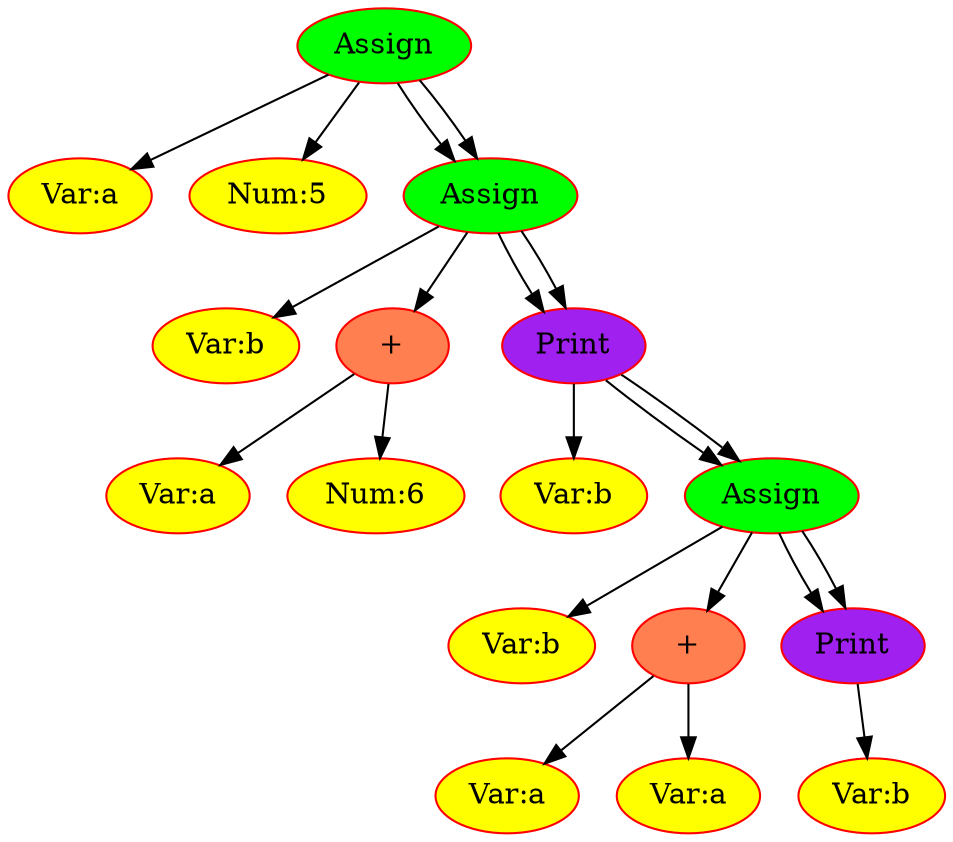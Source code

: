 digraph Dump{node[color=red,fontsize=14, style=filled]
"0x4dfb710" [label = "Assign" fillcolor=green]
"0x4dfb710" -> "0x4dfb610"
"0x4dfb610" [label = "Var:a" fillcolor=yellow]
"0x4dfb710" -> "0x4dfb6a0"
"0x4dfb6a0" [label = "Num:5" fillcolor=yellow]
"0x4dfb710" -> "0x4dfbfe0"
"0x4dfb710" -> "0x4dfbfe0"
"0x4dfbfe0" [label = "Assign" fillcolor=green]
"0x4dfbfe0" -> "0x4dfb830"
"0x4dfb830" [label = "Var:b" fillcolor=yellow]
"0x4dfbfe0" -> "0x4dfbf70"
"0x4dfbf70" [label = "+" fillcolor=coral]
"0x4dfbf70" -> "0x4dfb980"
"0x4dfb980" [label = "Var:a" fillcolor=yellow]
"0x4dfbf70" -> "0x4dfba70"
"0x4dfba70" [label = "Num:6" fillcolor=yellow]
"0x4dfbfe0" -> "0x4dfc1c0"
"0x4dfbfe0" -> "0x4dfc1c0"
"0x4dfc1c0" [label = "Print" fillcolor=purple]
"0x4dfc1c0" -> "0x4dfc130"
"0x4dfc130" [label = "Var:b" fillcolor=yellow]
"0x4dfc1c0" -> "0x4dfc6e0"
"0x4dfc1c0" -> "0x4dfc6e0"
"0x4dfc6e0" [label = "Assign" fillcolor=green]
"0x4dfc6e0" -> "0x4dfc290"
"0x4dfc290" [label = "Var:b" fillcolor=yellow]
"0x4dfc6e0" -> "0x4dfc670"
"0x4dfc670" [label = "+" fillcolor=coral]
"0x4dfc670" -> "0x4dfc380"
"0x4dfc380" [label = "Var:a" fillcolor=yellow]
"0x4dfc670" -> "0x4dfc590"
"0x4dfc590" [label = "Var:a" fillcolor=yellow]
"0x4dfc6e0" -> "0x4dfc840"
"0x4dfc6e0" -> "0x4dfc840"
"0x4dfc840" [label = "Print" fillcolor=purple]
"0x4dfc840" -> "0x4dfc7b0"
"0x4dfc7b0" [label = "Var:b" fillcolor=yellow]
}
